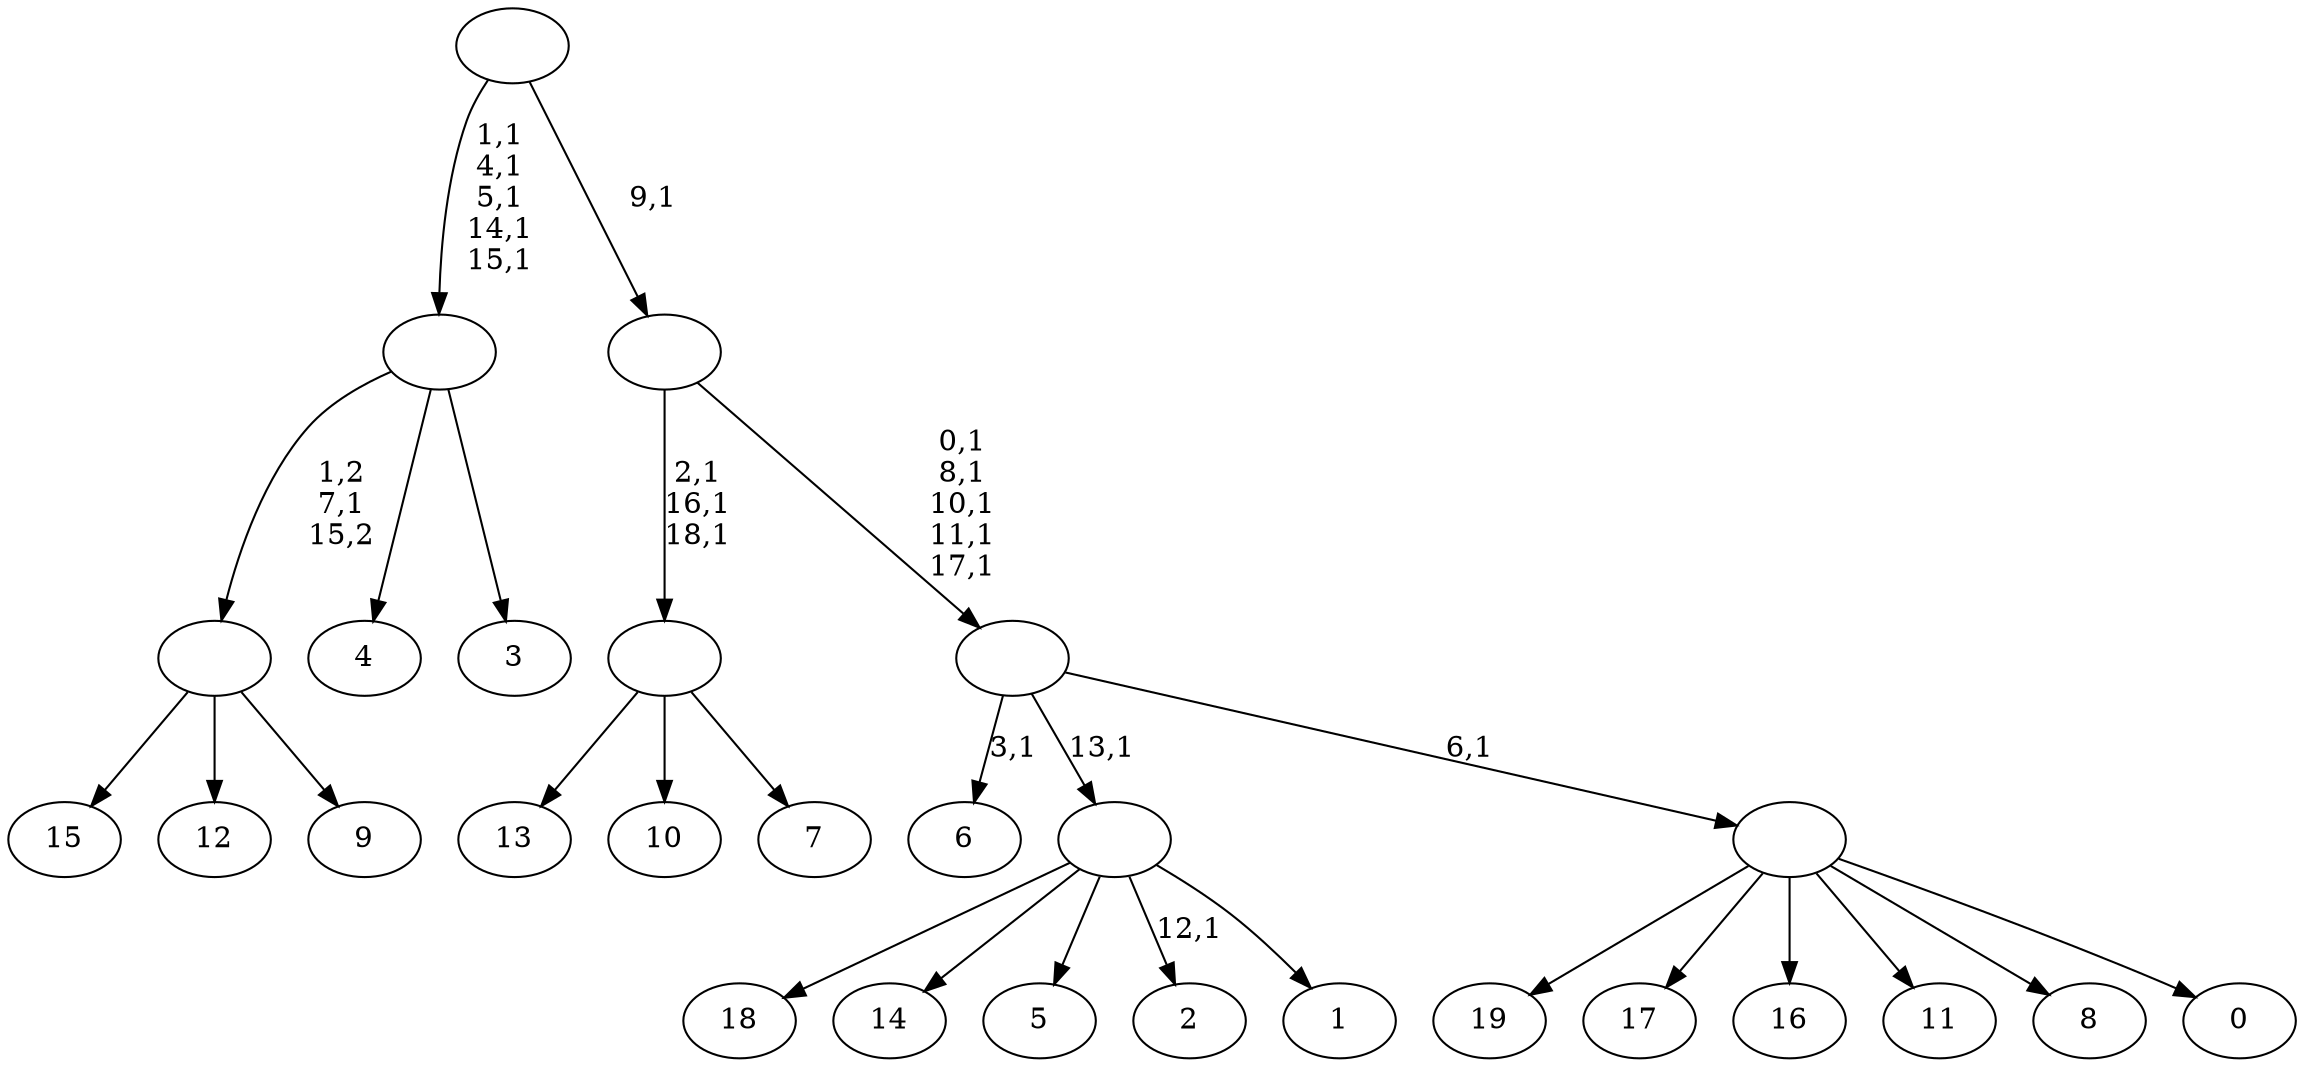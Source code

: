 digraph T {
	39 [label="19"]
	38 [label="18"]
	37 [label="17"]
	36 [label="16"]
	35 [label="15"]
	34 [label="14"]
	33 [label="13"]
	32 [label="12"]
	31 [label="11"]
	30 [label="10"]
	29 [label="9"]
	28 [label=""]
	27 [label="8"]
	26 [label="7"]
	25 [label=""]
	22 [label="6"]
	20 [label="5"]
	19 [label="4"]
	18 [label="3"]
	17 [label=""]
	12 [label="2"]
	10 [label="1"]
	9 [label=""]
	8 [label="0"]
	7 [label=""]
	6 [label=""]
	1 [label=""]
	0 [label=""]
	28 -> 35 [label=""]
	28 -> 32 [label=""]
	28 -> 29 [label=""]
	25 -> 33 [label=""]
	25 -> 30 [label=""]
	25 -> 26 [label=""]
	17 -> 28 [label="1,2\n7,1\n15,2"]
	17 -> 19 [label=""]
	17 -> 18 [label=""]
	9 -> 12 [label="12,1"]
	9 -> 38 [label=""]
	9 -> 34 [label=""]
	9 -> 20 [label=""]
	9 -> 10 [label=""]
	7 -> 39 [label=""]
	7 -> 37 [label=""]
	7 -> 36 [label=""]
	7 -> 31 [label=""]
	7 -> 27 [label=""]
	7 -> 8 [label=""]
	6 -> 22 [label="3,1"]
	6 -> 9 [label="13,1"]
	6 -> 7 [label="6,1"]
	1 -> 6 [label="0,1\n8,1\n10,1\n11,1\n17,1"]
	1 -> 25 [label="2,1\n16,1\n18,1"]
	0 -> 17 [label="1,1\n4,1\n5,1\n14,1\n15,1"]
	0 -> 1 [label="9,1"]
}
